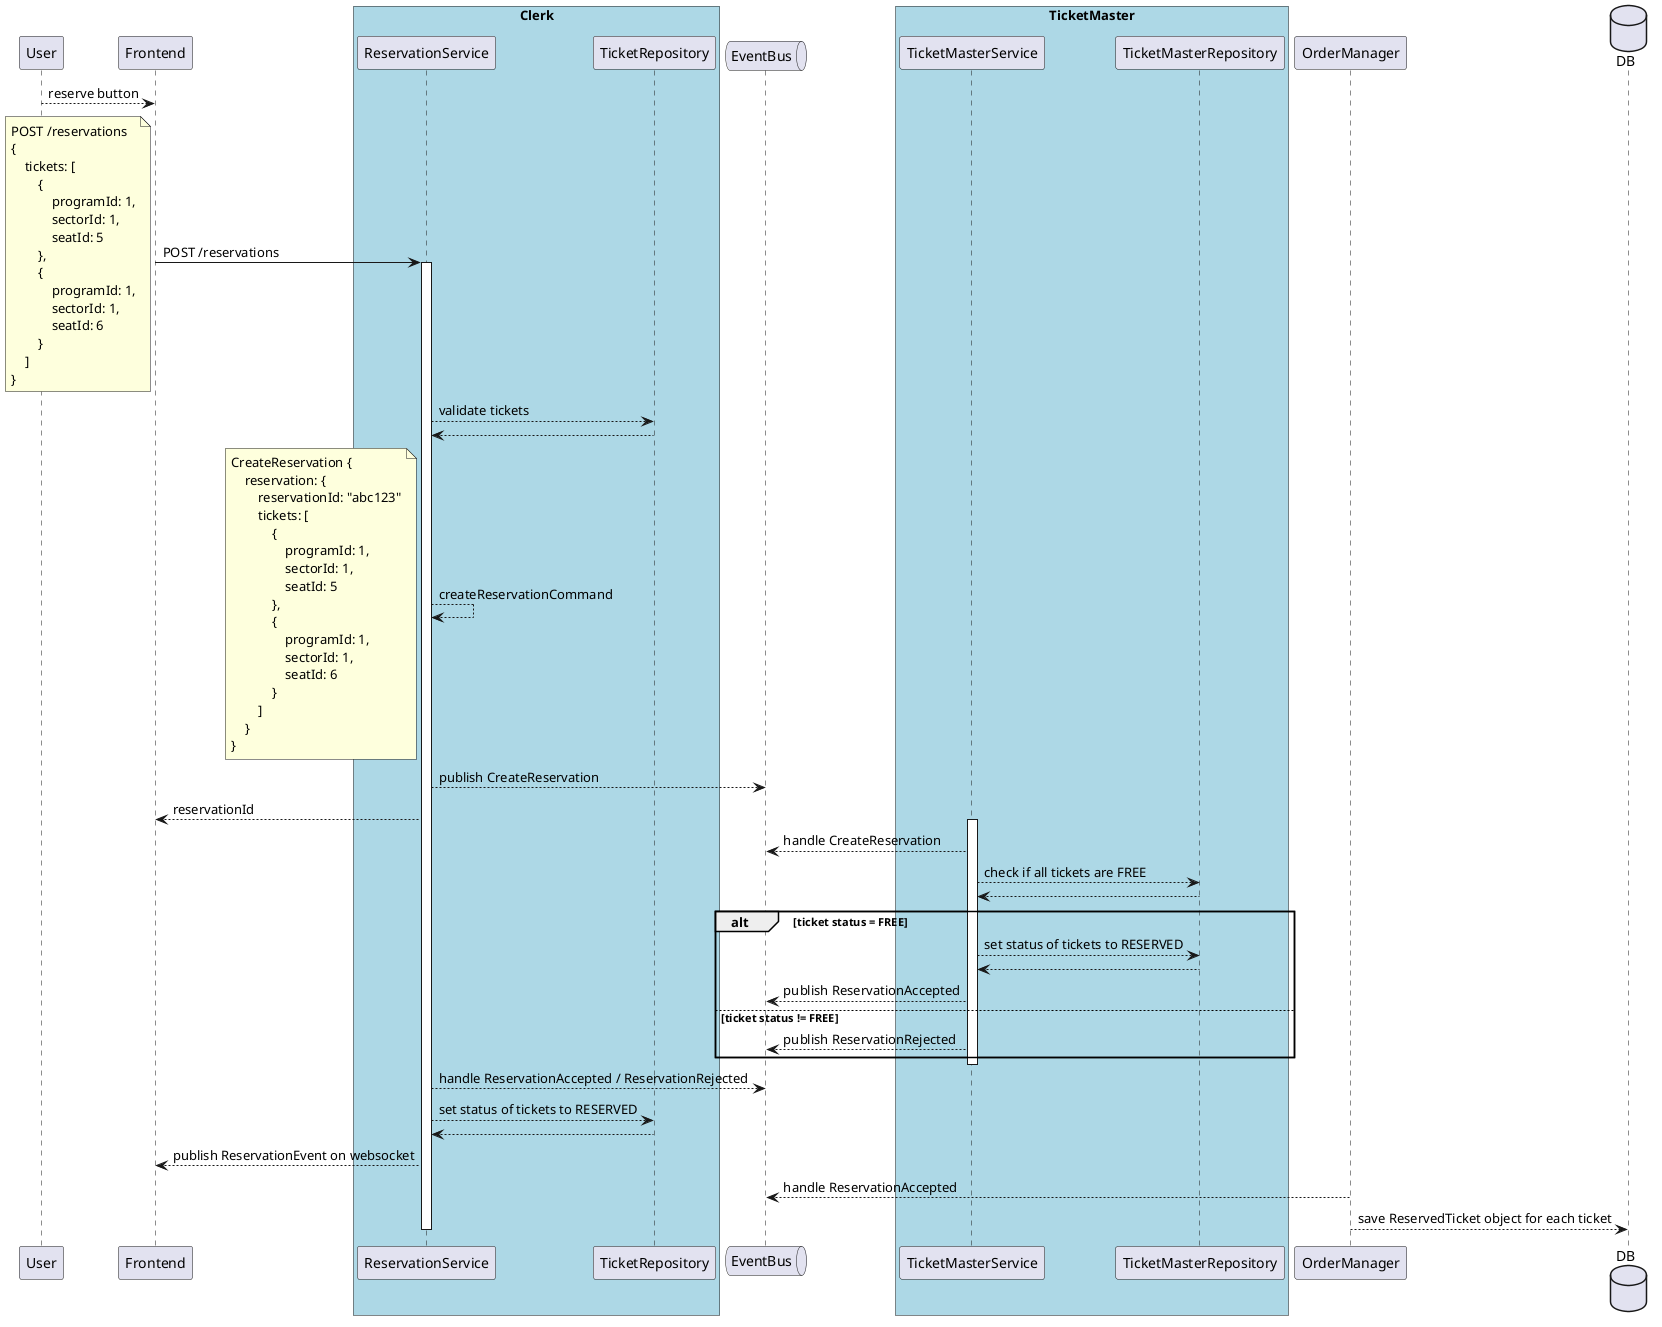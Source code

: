 @startuml
participant User
participant Frontend
box "Clerk" #LightBlue
participant ReservationService
participant TicketRepository
end box
queue EventBus
box "TicketMaster" #LightBlue
participant TicketMasterService
participant TicketMasterRepository
end box
participant OrderManager
database DB

User --> Frontend: reserve button
Frontend -> ReservationService: POST /reservations

note left
    POST /reservations
    {
        tickets: [
            {
                programId: 1,
                sectorId: 1,
                seatId: 5
            },
            {
                programId: 1,
                sectorId: 1,
                seatId: 6
            }
        ]
    }
end note

activate ReservationService
    ReservationService --> TicketRepository: validate tickets
    ReservationService <-- TicketRepository
    ReservationService --> ReservationService: createReservationCommand
    note left
        CreateReservation {
            reservation: {
                reservationId: "abc123"
                tickets: [
                    {
                        programId: 1,
                        sectorId: 1,
                        seatId: 5
                    },
                    {
                        programId: 1,
                        sectorId: 1,
                        seatId: 6
                    }
                ]
            }
        }
    end note
    ReservationService --> EventBus: publish CreateReservation
    ReservationService --> Frontend: reservationId

    activate TicketMasterService
        EventBus <-- TicketMasterService: handle CreateReservation

        TicketMasterService --> TicketMasterRepository: check if all tickets are FREE
        TicketMasterService <-- TicketMasterRepository

        alt ticket status = FREE
            TicketMasterService --> TicketMasterRepository: set status of tickets to RESERVED
            TicketMasterService <-- TicketMasterRepository:
            EventBus <-- TicketMasterService: publish ReservationAccepted
        else ticket status != FREE
            EventBus <-- TicketMasterService: publish ReservationRejected
        end
    deactivate TicketMasterService

    ReservationService --> EventBus: handle ReservationAccepted / ReservationRejected
    ReservationService --> TicketRepository: set status of tickets to RESERVED
    ReservationService <-- TicketRepository
    Frontend <-- ReservationService: publish ReservationEvent on websocket

    EventBus <-- OrderManager: handle ReservationAccepted
    OrderManager --> DB: save ReservedTicket object for each ticket

deactivate ReservationService

@enduml